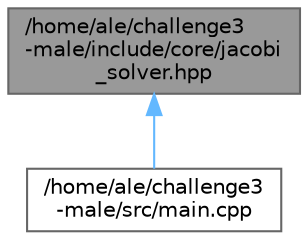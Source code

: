 digraph "/home/ale/challenge3-male/include/core/jacobi_solver.hpp"
{
 // LATEX_PDF_SIZE
  bgcolor="transparent";
  edge [fontname=Helvetica,fontsize=10,labelfontname=Helvetica,labelfontsize=10];
  node [fontname=Helvetica,fontsize=10,shape=box,height=0.2,width=0.4];
  Node1 [id="Node000001",label="/home/ale/challenge3\l-male/include/core/jacobi\l_solver.hpp",height=0.2,width=0.4,color="gray40", fillcolor="grey60", style="filled", fontcolor="black",tooltip="Header file for the JacobiSolver class."];
  Node1 -> Node2 [id="edge1_Node000001_Node000002",dir="back",color="steelblue1",style="solid",tooltip=" "];
  Node2 [id="Node000002",label="/home/ale/challenge3\l-male/src/main.cpp",height=0.2,width=0.4,color="grey40", fillcolor="white", style="filled",URL="$main_8cpp.html",tooltip="Main driver program for parallel Jacobi solver performance testing and analysis."];
}
